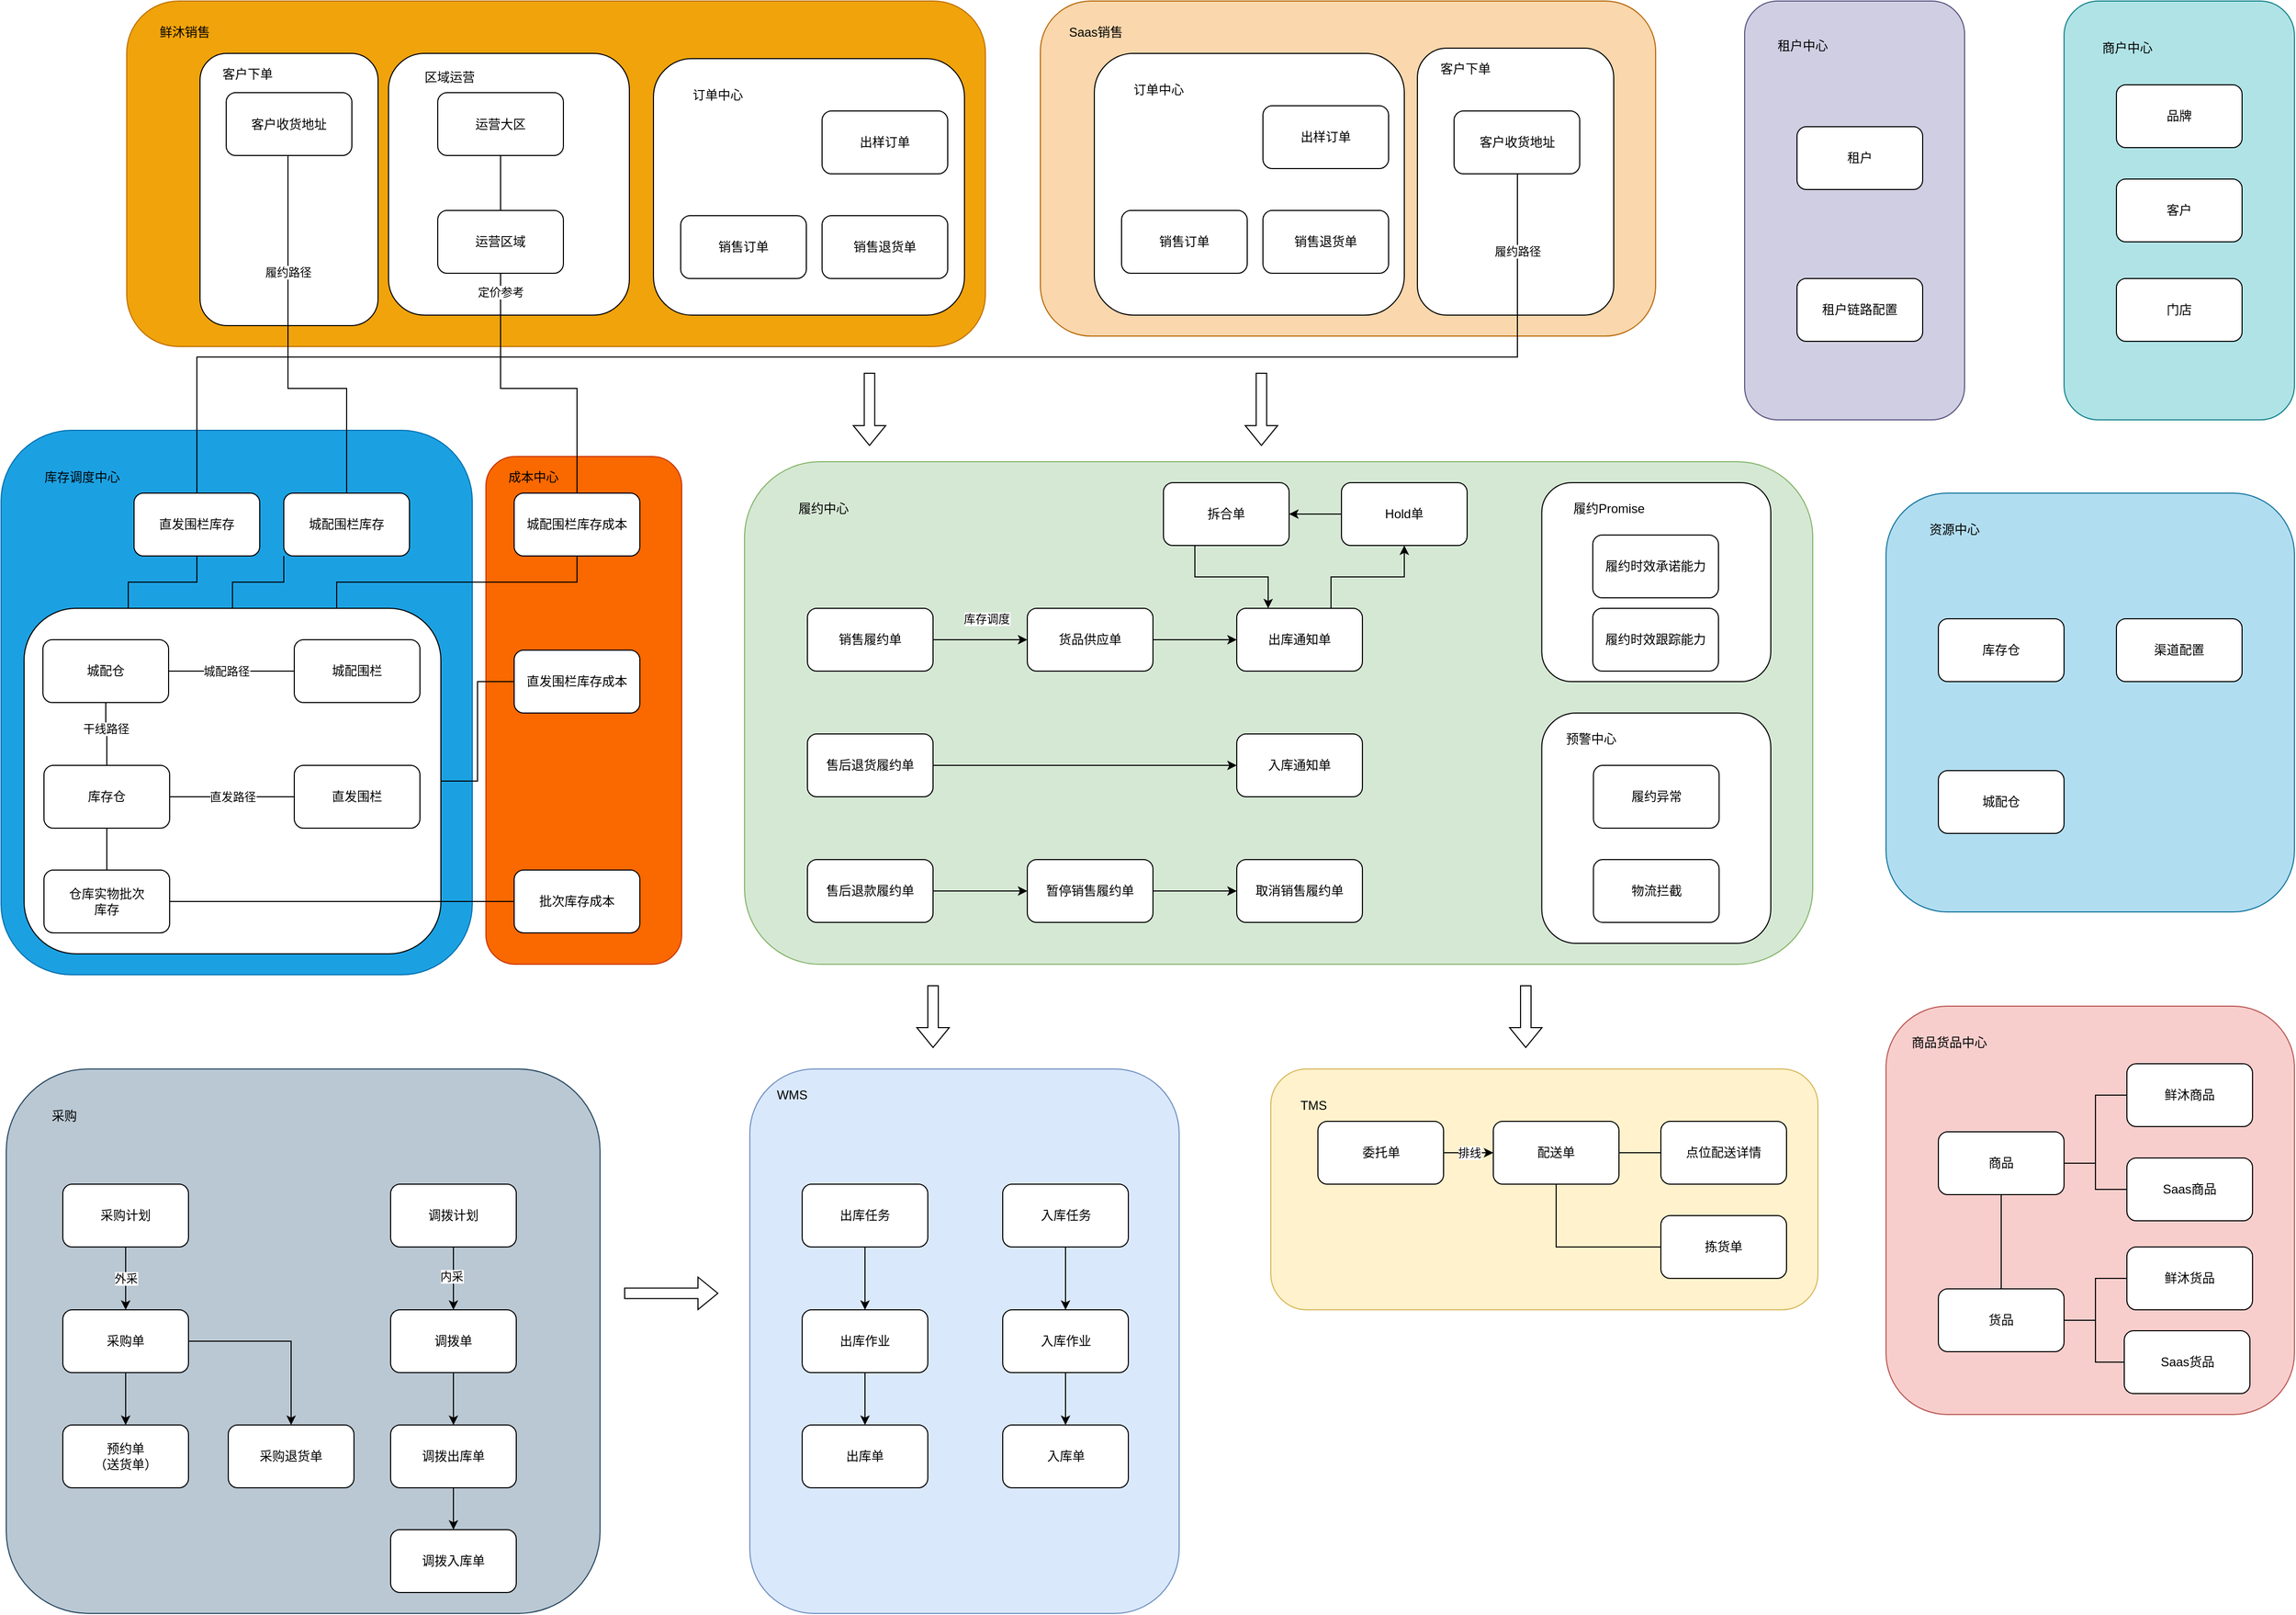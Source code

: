 <mxfile version="20.8.5" type="github">
  <diagram id="9BSfSEBx7n1tUxAudPgJ" name="第 1 页">
    <mxGraphModel dx="2293" dy="921" grid="1" gridSize="10" guides="1" tooltips="1" connect="1" arrows="1" fold="1" page="1" pageScale="1" pageWidth="827" pageHeight="1169" math="0" shadow="0">
      <root>
        <mxCell id="0" />
        <mxCell id="1" parent="0" />
        <mxCell id="_SclktuzGxWFYy_Q4PIl-282" value="" style="rounded=1;whiteSpace=wrap;html=1;fillColor=#b0e3e6;strokeColor=#0e8088;" vertex="1" parent="1">
          <mxGeometry x="1340" y="160" width="220" height="400" as="geometry" />
        </mxCell>
        <mxCell id="_SclktuzGxWFYy_Q4PIl-49" value="" style="rounded=1;whiteSpace=wrap;html=1;fillColor=#d5e8d4;strokeColor=#82b366;" vertex="1" parent="1">
          <mxGeometry x="80" y="600" width="1020" height="480" as="geometry" />
        </mxCell>
        <mxCell id="_SclktuzGxWFYy_Q4PIl-263" value="" style="rounded=1;whiteSpace=wrap;html=1;" vertex="1" parent="1">
          <mxGeometry x="841.25" y="620" width="218.75" height="190" as="geometry" />
        </mxCell>
        <mxCell id="_SclktuzGxWFYy_Q4PIl-259" value="" style="rounded=1;whiteSpace=wrap;html=1;" vertex="1" parent="1">
          <mxGeometry x="841.25" y="840" width="218.75" height="220" as="geometry" />
        </mxCell>
        <mxCell id="_SclktuzGxWFYy_Q4PIl-86" value="" style="rounded=1;whiteSpace=wrap;html=1;fillColor=#fad7ac;strokeColor=#b46504;" vertex="1" parent="1">
          <mxGeometry x="362.5" y="160" width="587.5" height="320" as="geometry" />
        </mxCell>
        <mxCell id="_SclktuzGxWFYy_Q4PIl-243" value="" style="rounded=1;whiteSpace=wrap;html=1;" vertex="1" parent="1">
          <mxGeometry x="722.5" y="205" width="187.5" height="255" as="geometry" />
        </mxCell>
        <mxCell id="_SclktuzGxWFYy_Q4PIl-111" value="" style="rounded=1;whiteSpace=wrap;html=1;fillColor=#f0a30a;fontColor=#000000;strokeColor=#BD7000;" vertex="1" parent="1">
          <mxGeometry x="-510" y="160" width="820" height="330" as="geometry" />
        </mxCell>
        <mxCell id="_SclktuzGxWFYy_Q4PIl-241" value="" style="rounded=1;whiteSpace=wrap;html=1;" vertex="1" parent="1">
          <mxGeometry x="-440" y="210" width="170" height="260" as="geometry" />
        </mxCell>
        <mxCell id="_SclktuzGxWFYy_Q4PIl-184" value="" style="rounded=1;whiteSpace=wrap;html=1;" vertex="1" parent="1">
          <mxGeometry x="414" y="210" width="296" height="250" as="geometry" />
        </mxCell>
        <mxCell id="_SclktuzGxWFYy_Q4PIl-182" value="" style="rounded=1;whiteSpace=wrap;html=1;" vertex="1" parent="1">
          <mxGeometry x="-260" y="210" width="230" height="250" as="geometry" />
        </mxCell>
        <mxCell id="_SclktuzGxWFYy_Q4PIl-158" value="" style="rounded=1;whiteSpace=wrap;html=1;fillColor=#fa6800;fontColor=#000000;strokeColor=#C73500;" vertex="1" parent="1">
          <mxGeometry x="-167" y="595" width="187" height="485" as="geometry" />
        </mxCell>
        <mxCell id="_SclktuzGxWFYy_Q4PIl-98" value="" style="rounded=1;whiteSpace=wrap;html=1;fillColor=#1ba1e2;fontColor=#ffffff;strokeColor=#006EAF;" vertex="1" parent="1">
          <mxGeometry x="-630" y="570" width="450" height="520" as="geometry" />
        </mxCell>
        <mxCell id="_SclktuzGxWFYy_Q4PIl-151" style="edgeStyle=orthogonalEdgeStyle;rounded=0;orthogonalLoop=1;jettySize=auto;html=1;exitX=0.75;exitY=0;exitDx=0;exitDy=0;endArrow=none;endFill=0;" edge="1" parent="1" source="_SclktuzGxWFYy_Q4PIl-149" target="_SclktuzGxWFYy_Q4PIl-146">
          <mxGeometry relative="1" as="geometry" />
        </mxCell>
        <mxCell id="_SclktuzGxWFYy_Q4PIl-199" style="edgeStyle=orthogonalEdgeStyle;rounded=0;orthogonalLoop=1;jettySize=auto;html=1;exitX=1;exitY=0.5;exitDx=0;exitDy=0;endArrow=none;endFill=0;" edge="1" parent="1" source="_SclktuzGxWFYy_Q4PIl-149" target="_SclktuzGxWFYy_Q4PIl-198">
          <mxGeometry relative="1" as="geometry" />
        </mxCell>
        <mxCell id="_SclktuzGxWFYy_Q4PIl-149" value="" style="rounded=1;whiteSpace=wrap;html=1;" vertex="1" parent="1">
          <mxGeometry x="-608" y="740" width="398" height="330" as="geometry" />
        </mxCell>
        <mxCell id="_SclktuzGxWFYy_Q4PIl-127" value="" style="rounded=1;whiteSpace=wrap;html=1;fillColor=#fff2cc;strokeColor=#d6b656;" vertex="1" parent="1">
          <mxGeometry x="582.5" y="1180" width="522.5" height="230" as="geometry" />
        </mxCell>
        <mxCell id="_SclktuzGxWFYy_Q4PIl-96" value="" style="rounded=1;whiteSpace=wrap;html=1;fillColor=#f8cecc;strokeColor=#b85450;" vertex="1" parent="1">
          <mxGeometry x="1170" y="1120" width="390" height="390" as="geometry" />
        </mxCell>
        <mxCell id="_SclktuzGxWFYy_Q4PIl-63" value="" style="rounded=1;whiteSpace=wrap;html=1;fillColor=#dae8fc;strokeColor=#6c8ebf;" vertex="1" parent="1">
          <mxGeometry x="85" y="1180" width="410" height="520" as="geometry" />
        </mxCell>
        <mxCell id="_SclktuzGxWFYy_Q4PIl-50" value="履约中心" style="text;html=1;align=center;verticalAlign=middle;resizable=0;points=[];autosize=1;strokeColor=none;fillColor=none;" vertex="1" parent="1">
          <mxGeometry x="120" y="630" width="70" height="30" as="geometry" />
        </mxCell>
        <mxCell id="_SclktuzGxWFYy_Q4PIl-56" style="edgeStyle=orthogonalEdgeStyle;rounded=0;orthogonalLoop=1;jettySize=auto;html=1;exitX=1;exitY=0.5;exitDx=0;exitDy=0;entryX=0;entryY=0.5;entryDx=0;entryDy=0;" edge="1" parent="1" source="_SclktuzGxWFYy_Q4PIl-51" target="_SclktuzGxWFYy_Q4PIl-54">
          <mxGeometry relative="1" as="geometry" />
        </mxCell>
        <mxCell id="_SclktuzGxWFYy_Q4PIl-238" value="库存调度" style="edgeLabel;html=1;align=center;verticalAlign=middle;resizable=0;points=[];" vertex="1" connectable="0" parent="_SclktuzGxWFYy_Q4PIl-56">
          <mxGeometry x="-0.162" y="4" relative="1" as="geometry">
            <mxPoint x="13" y="-16" as="offset" />
          </mxGeometry>
        </mxCell>
        <mxCell id="_SclktuzGxWFYy_Q4PIl-51" value="销售履约单" style="rounded=1;whiteSpace=wrap;html=1;" vertex="1" parent="1">
          <mxGeometry x="140" y="740" width="120" height="60" as="geometry" />
        </mxCell>
        <mxCell id="_SclktuzGxWFYy_Q4PIl-61" style="edgeStyle=orthogonalEdgeStyle;rounded=0;orthogonalLoop=1;jettySize=auto;html=1;exitX=0.75;exitY=0;exitDx=0;exitDy=0;" edge="1" parent="1" source="_SclktuzGxWFYy_Q4PIl-52" target="_SclktuzGxWFYy_Q4PIl-59">
          <mxGeometry relative="1" as="geometry" />
        </mxCell>
        <mxCell id="_SclktuzGxWFYy_Q4PIl-52" value="出库通知单" style="rounded=1;whiteSpace=wrap;html=1;" vertex="1" parent="1">
          <mxGeometry x="550" y="740" width="120" height="60" as="geometry" />
        </mxCell>
        <mxCell id="_SclktuzGxWFYy_Q4PIl-57" style="edgeStyle=orthogonalEdgeStyle;rounded=0;orthogonalLoop=1;jettySize=auto;html=1;exitX=1;exitY=0.5;exitDx=0;exitDy=0;entryX=0;entryY=0.5;entryDx=0;entryDy=0;" edge="1" parent="1" source="_SclktuzGxWFYy_Q4PIl-54" target="_SclktuzGxWFYy_Q4PIl-52">
          <mxGeometry relative="1" as="geometry" />
        </mxCell>
        <mxCell id="_SclktuzGxWFYy_Q4PIl-54" value="货品供应单" style="rounded=1;whiteSpace=wrap;html=1;" vertex="1" parent="1">
          <mxGeometry x="350" y="740" width="120" height="60" as="geometry" />
        </mxCell>
        <mxCell id="_SclktuzGxWFYy_Q4PIl-55" value="入库通知单" style="rounded=1;whiteSpace=wrap;html=1;" vertex="1" parent="1">
          <mxGeometry x="550" y="860" width="120" height="60" as="geometry" />
        </mxCell>
        <mxCell id="_SclktuzGxWFYy_Q4PIl-62" style="edgeStyle=orthogonalEdgeStyle;rounded=0;orthogonalLoop=1;jettySize=auto;html=1;exitX=0;exitY=0.5;exitDx=0;exitDy=0;" edge="1" parent="1" source="_SclktuzGxWFYy_Q4PIl-59" target="_SclktuzGxWFYy_Q4PIl-60">
          <mxGeometry relative="1" as="geometry" />
        </mxCell>
        <mxCell id="_SclktuzGxWFYy_Q4PIl-59" value="Hold单" style="rounded=1;whiteSpace=wrap;html=1;" vertex="1" parent="1">
          <mxGeometry x="650" y="620" width="120" height="60" as="geometry" />
        </mxCell>
        <mxCell id="_SclktuzGxWFYy_Q4PIl-64" style="edgeStyle=orthogonalEdgeStyle;rounded=0;orthogonalLoop=1;jettySize=auto;html=1;exitX=0.25;exitY=1;exitDx=0;exitDy=0;entryX=0.25;entryY=0;entryDx=0;entryDy=0;" edge="1" parent="1" source="_SclktuzGxWFYy_Q4PIl-60" target="_SclktuzGxWFYy_Q4PIl-52">
          <mxGeometry relative="1" as="geometry" />
        </mxCell>
        <mxCell id="_SclktuzGxWFYy_Q4PIl-60" value="拆合单" style="rounded=1;whiteSpace=wrap;html=1;" vertex="1" parent="1">
          <mxGeometry x="480" y="620" width="120" height="60" as="geometry" />
        </mxCell>
        <mxCell id="_SclktuzGxWFYy_Q4PIl-65" value="WMS" style="text;html=1;align=center;verticalAlign=middle;resizable=0;points=[];autosize=1;strokeColor=none;fillColor=none;" vertex="1" parent="1">
          <mxGeometry x="100" y="1190" width="50" height="30" as="geometry" />
        </mxCell>
        <mxCell id="_SclktuzGxWFYy_Q4PIl-249" style="edgeStyle=orthogonalEdgeStyle;rounded=0;orthogonalLoop=1;jettySize=auto;html=1;exitX=0.5;exitY=1;exitDx=0;exitDy=0;endArrow=classic;endFill=1;" edge="1" parent="1" source="_SclktuzGxWFYy_Q4PIl-66" target="_SclktuzGxWFYy_Q4PIl-72">
          <mxGeometry relative="1" as="geometry" />
        </mxCell>
        <mxCell id="_SclktuzGxWFYy_Q4PIl-66" value="出库任务" style="rounded=1;whiteSpace=wrap;html=1;" vertex="1" parent="1">
          <mxGeometry x="135" y="1290" width="120" height="60" as="geometry" />
        </mxCell>
        <mxCell id="_SclktuzGxWFYy_Q4PIl-251" style="edgeStyle=orthogonalEdgeStyle;rounded=0;orthogonalLoop=1;jettySize=auto;html=1;exitX=0.5;exitY=1;exitDx=0;exitDy=0;endArrow=classic;endFill=1;" edge="1" parent="1" source="_SclktuzGxWFYy_Q4PIl-68" target="_SclktuzGxWFYy_Q4PIl-74">
          <mxGeometry relative="1" as="geometry" />
        </mxCell>
        <mxCell id="_SclktuzGxWFYy_Q4PIl-68" value="入库任务" style="rounded=1;whiteSpace=wrap;html=1;" vertex="1" parent="1">
          <mxGeometry x="326.5" y="1290" width="120" height="60" as="geometry" />
        </mxCell>
        <mxCell id="_SclktuzGxWFYy_Q4PIl-250" style="edgeStyle=orthogonalEdgeStyle;rounded=0;orthogonalLoop=1;jettySize=auto;html=1;exitX=0.5;exitY=1;exitDx=0;exitDy=0;endArrow=classic;endFill=1;" edge="1" parent="1" source="_SclktuzGxWFYy_Q4PIl-72" target="_SclktuzGxWFYy_Q4PIl-70">
          <mxGeometry relative="1" as="geometry" />
        </mxCell>
        <mxCell id="_SclktuzGxWFYy_Q4PIl-72" value="出库作业" style="rounded=1;whiteSpace=wrap;html=1;" vertex="1" parent="1">
          <mxGeometry x="135" y="1410" width="120" height="60" as="geometry" />
        </mxCell>
        <mxCell id="_SclktuzGxWFYy_Q4PIl-252" style="edgeStyle=orthogonalEdgeStyle;rounded=0;orthogonalLoop=1;jettySize=auto;html=1;exitX=0.5;exitY=1;exitDx=0;exitDy=0;entryX=0.5;entryY=0;entryDx=0;entryDy=0;endArrow=classic;endFill=1;" edge="1" parent="1" source="_SclktuzGxWFYy_Q4PIl-74" target="_SclktuzGxWFYy_Q4PIl-75">
          <mxGeometry relative="1" as="geometry" />
        </mxCell>
        <mxCell id="_SclktuzGxWFYy_Q4PIl-74" value="入库作业" style="rounded=1;whiteSpace=wrap;html=1;" vertex="1" parent="1">
          <mxGeometry x="326.5" y="1410" width="120" height="60" as="geometry" />
        </mxCell>
        <mxCell id="_SclktuzGxWFYy_Q4PIl-75" value="入库单" style="rounded=1;whiteSpace=wrap;html=1;" vertex="1" parent="1">
          <mxGeometry x="326.5" y="1520" width="120" height="60" as="geometry" />
        </mxCell>
        <mxCell id="_SclktuzGxWFYy_Q4PIl-132" style="edgeStyle=orthogonalEdgeStyle;rounded=0;orthogonalLoop=1;jettySize=auto;html=1;exitX=0.5;exitY=1;exitDx=0;exitDy=0;endArrow=none;endFill=0;" edge="1" parent="1" source="_SclktuzGxWFYy_Q4PIl-78" target="_SclktuzGxWFYy_Q4PIl-79">
          <mxGeometry relative="1" as="geometry" />
        </mxCell>
        <mxCell id="_SclktuzGxWFYy_Q4PIl-137" style="edgeStyle=orthogonalEdgeStyle;rounded=0;orthogonalLoop=1;jettySize=auto;html=1;exitX=1;exitY=0.5;exitDx=0;exitDy=0;entryX=0;entryY=0.5;entryDx=0;entryDy=0;endArrow=none;endFill=0;" edge="1" parent="1" source="_SclktuzGxWFYy_Q4PIl-78" target="_SclktuzGxWFYy_Q4PIl-134">
          <mxGeometry relative="1" as="geometry" />
        </mxCell>
        <mxCell id="_SclktuzGxWFYy_Q4PIl-138" style="edgeStyle=orthogonalEdgeStyle;rounded=0;orthogonalLoop=1;jettySize=auto;html=1;exitX=1;exitY=0.5;exitDx=0;exitDy=0;entryX=0;entryY=0.5;entryDx=0;entryDy=0;endArrow=none;endFill=0;" edge="1" parent="1" source="_SclktuzGxWFYy_Q4PIl-78" target="_SclktuzGxWFYy_Q4PIl-135">
          <mxGeometry relative="1" as="geometry" />
        </mxCell>
        <mxCell id="_SclktuzGxWFYy_Q4PIl-78" value="商品" style="rounded=1;whiteSpace=wrap;html=1;" vertex="1" parent="1">
          <mxGeometry x="1220" y="1240" width="120" height="60" as="geometry" />
        </mxCell>
        <mxCell id="_SclktuzGxWFYy_Q4PIl-141" style="edgeStyle=orthogonalEdgeStyle;rounded=0;orthogonalLoop=1;jettySize=auto;html=1;exitX=1;exitY=0.5;exitDx=0;exitDy=0;entryX=0;entryY=0.5;entryDx=0;entryDy=0;endArrow=none;endFill=0;" edge="1" parent="1" source="_SclktuzGxWFYy_Q4PIl-79" target="_SclktuzGxWFYy_Q4PIl-140">
          <mxGeometry relative="1" as="geometry" />
        </mxCell>
        <mxCell id="_SclktuzGxWFYy_Q4PIl-142" style="edgeStyle=orthogonalEdgeStyle;rounded=0;orthogonalLoop=1;jettySize=auto;html=1;exitX=1;exitY=0.5;exitDx=0;exitDy=0;endArrow=none;endFill=0;" edge="1" parent="1" source="_SclktuzGxWFYy_Q4PIl-79" target="_SclktuzGxWFYy_Q4PIl-139">
          <mxGeometry relative="1" as="geometry">
            <Array as="points">
              <mxPoint x="1370" y="1420" />
              <mxPoint x="1370" y="1460" />
            </Array>
          </mxGeometry>
        </mxCell>
        <mxCell id="_SclktuzGxWFYy_Q4PIl-79" value="货品" style="rounded=1;whiteSpace=wrap;html=1;" vertex="1" parent="1">
          <mxGeometry x="1220" y="1390" width="120" height="60" as="geometry" />
        </mxCell>
        <mxCell id="_SclktuzGxWFYy_Q4PIl-103" style="edgeStyle=orthogonalEdgeStyle;rounded=0;orthogonalLoop=1;jettySize=auto;html=1;exitX=0.5;exitY=0;exitDx=0;exitDy=0;entryX=0.5;entryY=1;entryDx=0;entryDy=0;endArrow=none;endFill=0;" edge="1" parent="1" source="_SclktuzGxWFYy_Q4PIl-80" target="_SclktuzGxWFYy_Q4PIl-101">
          <mxGeometry relative="1" as="geometry" />
        </mxCell>
        <mxCell id="_SclktuzGxWFYy_Q4PIl-155" style="edgeStyle=orthogonalEdgeStyle;rounded=0;orthogonalLoop=1;jettySize=auto;html=1;exitX=1;exitY=0.5;exitDx=0;exitDy=0;endArrow=none;endFill=0;" edge="1" parent="1" source="_SclktuzGxWFYy_Q4PIl-80" target="_SclktuzGxWFYy_Q4PIl-154">
          <mxGeometry relative="1" as="geometry" />
        </mxCell>
        <mxCell id="_SclktuzGxWFYy_Q4PIl-80" value="仓库实物批次&lt;br&gt;库存" style="rounded=1;whiteSpace=wrap;html=1;" vertex="1" parent="1">
          <mxGeometry x="-589" y="990" width="120" height="60" as="geometry" />
        </mxCell>
        <mxCell id="_SclktuzGxWFYy_Q4PIl-85" value="销售订单" style="rounded=1;whiteSpace=wrap;html=1;" vertex="1" parent="1">
          <mxGeometry x="440" y="360" width="120" height="60" as="geometry" />
        </mxCell>
        <mxCell id="_SclktuzGxWFYy_Q4PIl-87" value="Saas销售" style="text;html=1;align=center;verticalAlign=middle;resizable=0;points=[];autosize=1;strokeColor=none;fillColor=none;" vertex="1" parent="1">
          <mxGeometry x="380" y="175" width="70" height="30" as="geometry" />
        </mxCell>
        <mxCell id="_SclktuzGxWFYy_Q4PIl-88" value="销售退货单" style="rounded=1;whiteSpace=wrap;html=1;" vertex="1" parent="1">
          <mxGeometry x="575" y="360" width="120" height="60" as="geometry" />
        </mxCell>
        <mxCell id="_SclktuzGxWFYy_Q4PIl-89" value="出样订单" style="rounded=1;whiteSpace=wrap;html=1;" vertex="1" parent="1">
          <mxGeometry x="575" y="260" width="120" height="60" as="geometry" />
        </mxCell>
        <mxCell id="_SclktuzGxWFYy_Q4PIl-97" value="商品货品中心" style="text;html=1;align=center;verticalAlign=middle;resizable=0;points=[];autosize=1;strokeColor=none;fillColor=none;" vertex="1" parent="1">
          <mxGeometry x="1180" y="1140" width="100" height="30" as="geometry" />
        </mxCell>
        <mxCell id="_SclktuzGxWFYy_Q4PIl-99" value="库存调度中心" style="text;html=1;align=center;verticalAlign=middle;resizable=0;points=[];autosize=1;strokeColor=none;fillColor=none;" vertex="1" parent="1">
          <mxGeometry x="-603" y="600" width="100" height="30" as="geometry" />
        </mxCell>
        <mxCell id="_SclktuzGxWFYy_Q4PIl-100" value="城配围栏" style="rounded=1;whiteSpace=wrap;html=1;" vertex="1" parent="1">
          <mxGeometry x="-350" y="770" width="120" height="60" as="geometry" />
        </mxCell>
        <mxCell id="_SclktuzGxWFYy_Q4PIl-104" style="edgeStyle=orthogonalEdgeStyle;rounded=0;orthogonalLoop=1;jettySize=auto;html=1;exitX=0.5;exitY=0;exitDx=0;exitDy=0;endArrow=none;endFill=0;" edge="1" parent="1" source="_SclktuzGxWFYy_Q4PIl-101" target="_SclktuzGxWFYy_Q4PIl-102">
          <mxGeometry relative="1" as="geometry" />
        </mxCell>
        <mxCell id="_SclktuzGxWFYy_Q4PIl-106" value="干线路径" style="edgeLabel;html=1;align=center;verticalAlign=middle;resizable=0;points=[];" vertex="1" connectable="0" parent="_SclktuzGxWFYy_Q4PIl-104">
          <mxGeometry x="0.176" y="1" relative="1" as="geometry">
            <mxPoint x="1" as="offset" />
          </mxGeometry>
        </mxCell>
        <mxCell id="_SclktuzGxWFYy_Q4PIl-196" value="直发路径" style="edgeStyle=orthogonalEdgeStyle;rounded=0;orthogonalLoop=1;jettySize=auto;html=1;exitX=1;exitY=0.5;exitDx=0;exitDy=0;endArrow=none;endFill=0;" edge="1" parent="1" source="_SclktuzGxWFYy_Q4PIl-101" target="_SclktuzGxWFYy_Q4PIl-195">
          <mxGeometry relative="1" as="geometry" />
        </mxCell>
        <mxCell id="_SclktuzGxWFYy_Q4PIl-101" value="库存仓" style="rounded=1;whiteSpace=wrap;html=1;" vertex="1" parent="1">
          <mxGeometry x="-589" y="890" width="120" height="60" as="geometry" />
        </mxCell>
        <mxCell id="_SclktuzGxWFYy_Q4PIl-105" style="edgeStyle=orthogonalEdgeStyle;rounded=0;orthogonalLoop=1;jettySize=auto;html=1;exitX=1;exitY=0.5;exitDx=0;exitDy=0;endArrow=none;endFill=0;" edge="1" parent="1" source="_SclktuzGxWFYy_Q4PIl-102" target="_SclktuzGxWFYy_Q4PIl-100">
          <mxGeometry relative="1" as="geometry" />
        </mxCell>
        <mxCell id="_SclktuzGxWFYy_Q4PIl-107" value="城配路径" style="edgeLabel;html=1;align=center;verticalAlign=middle;resizable=0;points=[];" vertex="1" connectable="0" parent="_SclktuzGxWFYy_Q4PIl-105">
          <mxGeometry x="-0.258" y="-1" relative="1" as="geometry">
            <mxPoint x="10" y="-1" as="offset" />
          </mxGeometry>
        </mxCell>
        <mxCell id="_SclktuzGxWFYy_Q4PIl-102" value="城配仓" style="rounded=1;whiteSpace=wrap;html=1;" vertex="1" parent="1">
          <mxGeometry x="-590" y="770" width="120" height="60" as="geometry" />
        </mxCell>
        <mxCell id="_SclktuzGxWFYy_Q4PIl-152" style="edgeStyle=orthogonalEdgeStyle;rounded=0;orthogonalLoop=1;jettySize=auto;html=1;exitX=0.5;exitY=1;exitDx=0;exitDy=0;endArrow=none;endFill=0;" edge="1" parent="1" source="_SclktuzGxWFYy_Q4PIl-108" target="_SclktuzGxWFYy_Q4PIl-109">
          <mxGeometry relative="1" as="geometry" />
        </mxCell>
        <mxCell id="_SclktuzGxWFYy_Q4PIl-108" value="运营大区" style="rounded=1;whiteSpace=wrap;html=1;" vertex="1" parent="1">
          <mxGeometry x="-213" y="247.5" width="120" height="60" as="geometry" />
        </mxCell>
        <mxCell id="_SclktuzGxWFYy_Q4PIl-161" style="edgeStyle=orthogonalEdgeStyle;rounded=0;orthogonalLoop=1;jettySize=auto;html=1;exitX=0.5;exitY=1;exitDx=0;exitDy=0;endArrow=none;endFill=0;" edge="1" parent="1" source="_SclktuzGxWFYy_Q4PIl-109" target="_SclktuzGxWFYy_Q4PIl-146">
          <mxGeometry relative="1" as="geometry">
            <Array as="points">
              <mxPoint x="-153" y="530" />
              <mxPoint x="-80" y="530" />
            </Array>
          </mxGeometry>
        </mxCell>
        <mxCell id="_SclktuzGxWFYy_Q4PIl-162" value="定价参考" style="edgeLabel;html=1;align=center;verticalAlign=middle;resizable=0;points=[];" vertex="1" connectable="0" parent="_SclktuzGxWFYy_Q4PIl-161">
          <mxGeometry x="-0.722" y="1" relative="1" as="geometry">
            <mxPoint x="-1" y="-22" as="offset" />
          </mxGeometry>
        </mxCell>
        <mxCell id="_SclktuzGxWFYy_Q4PIl-109" value="运营区域" style="rounded=1;whiteSpace=wrap;html=1;" vertex="1" parent="1">
          <mxGeometry x="-213" y="360" width="120" height="60" as="geometry" />
        </mxCell>
        <mxCell id="_SclktuzGxWFYy_Q4PIl-112" value="鲜沐销售" style="text;html=1;align=center;verticalAlign=middle;resizable=0;points=[];autosize=1;strokeColor=none;fillColor=none;" vertex="1" parent="1">
          <mxGeometry x="-490" y="175" width="70" height="30" as="geometry" />
        </mxCell>
        <mxCell id="_SclktuzGxWFYy_Q4PIl-118" style="edgeStyle=orthogonalEdgeStyle;rounded=0;orthogonalLoop=1;jettySize=auto;html=1;exitX=1;exitY=0.5;exitDx=0;exitDy=0;endArrow=classic;endFill=1;" edge="1" parent="1" source="_SclktuzGxWFYy_Q4PIl-115" target="_SclktuzGxWFYy_Q4PIl-55">
          <mxGeometry relative="1" as="geometry" />
        </mxCell>
        <mxCell id="_SclktuzGxWFYy_Q4PIl-115" value="售后退货履约单" style="rounded=1;whiteSpace=wrap;html=1;" vertex="1" parent="1">
          <mxGeometry x="140" y="860" width="120" height="60" as="geometry" />
        </mxCell>
        <mxCell id="_SclktuzGxWFYy_Q4PIl-120" style="edgeStyle=orthogonalEdgeStyle;rounded=0;orthogonalLoop=1;jettySize=auto;html=1;exitX=1;exitY=0.5;exitDx=0;exitDy=0;endArrow=classic;endFill=1;" edge="1" parent="1" source="_SclktuzGxWFYy_Q4PIl-116" target="_SclktuzGxWFYy_Q4PIl-119">
          <mxGeometry relative="1" as="geometry" />
        </mxCell>
        <mxCell id="_SclktuzGxWFYy_Q4PIl-116" value="售后退款履约单" style="rounded=1;whiteSpace=wrap;html=1;" vertex="1" parent="1">
          <mxGeometry x="140" y="980" width="120" height="60" as="geometry" />
        </mxCell>
        <mxCell id="_SclktuzGxWFYy_Q4PIl-122" style="edgeStyle=orthogonalEdgeStyle;rounded=0;orthogonalLoop=1;jettySize=auto;html=1;exitX=1;exitY=0.5;exitDx=0;exitDy=0;endArrow=classic;endFill=1;" edge="1" parent="1" source="_SclktuzGxWFYy_Q4PIl-119" target="_SclktuzGxWFYy_Q4PIl-121">
          <mxGeometry relative="1" as="geometry" />
        </mxCell>
        <mxCell id="_SclktuzGxWFYy_Q4PIl-119" value="暂停销售履约单" style="rounded=1;whiteSpace=wrap;html=1;" vertex="1" parent="1">
          <mxGeometry x="350" y="980" width="120" height="60" as="geometry" />
        </mxCell>
        <mxCell id="_SclktuzGxWFYy_Q4PIl-121" value="取消销售履约单" style="rounded=1;whiteSpace=wrap;html=1;" vertex="1" parent="1">
          <mxGeometry x="550" y="980" width="120" height="60" as="geometry" />
        </mxCell>
        <mxCell id="_SclktuzGxWFYy_Q4PIl-128" value="TMS" style="text;html=1;align=center;verticalAlign=middle;resizable=0;points=[];autosize=1;strokeColor=none;fillColor=none;" vertex="1" parent="1">
          <mxGeometry x="597.5" y="1200" width="50" height="30" as="geometry" />
        </mxCell>
        <mxCell id="_SclktuzGxWFYy_Q4PIl-173" value="排线" style="edgeStyle=orthogonalEdgeStyle;rounded=0;orthogonalLoop=1;jettySize=auto;html=1;exitX=1;exitY=0.5;exitDx=0;exitDy=0;endArrow=classic;endFill=1;" edge="1" parent="1" source="_SclktuzGxWFYy_Q4PIl-130" target="_SclktuzGxWFYy_Q4PIl-172">
          <mxGeometry relative="1" as="geometry" />
        </mxCell>
        <mxCell id="_SclktuzGxWFYy_Q4PIl-130" value="委托单" style="rounded=1;whiteSpace=wrap;html=1;" vertex="1" parent="1">
          <mxGeometry x="627.5" y="1230" width="120" height="60" as="geometry" />
        </mxCell>
        <mxCell id="_SclktuzGxWFYy_Q4PIl-134" value="鲜沐商品" style="rounded=1;whiteSpace=wrap;html=1;" vertex="1" parent="1">
          <mxGeometry x="1400" y="1175" width="120" height="60" as="geometry" />
        </mxCell>
        <mxCell id="_SclktuzGxWFYy_Q4PIl-135" value="Saas商品" style="rounded=1;whiteSpace=wrap;html=1;" vertex="1" parent="1">
          <mxGeometry x="1400" y="1265" width="120" height="60" as="geometry" />
        </mxCell>
        <mxCell id="_SclktuzGxWFYy_Q4PIl-139" value="Saas货品" style="rounded=1;whiteSpace=wrap;html=1;" vertex="1" parent="1">
          <mxGeometry x="1397.5" y="1430" width="120" height="60" as="geometry" />
        </mxCell>
        <mxCell id="_SclktuzGxWFYy_Q4PIl-140" value="鲜沐货品" style="rounded=1;whiteSpace=wrap;html=1;" vertex="1" parent="1">
          <mxGeometry x="1400" y="1350" width="120" height="60" as="geometry" />
        </mxCell>
        <mxCell id="_SclktuzGxWFYy_Q4PIl-146" value="城配围栏库存成本" style="rounded=1;whiteSpace=wrap;html=1;" vertex="1" parent="1">
          <mxGeometry x="-140" y="630" width="120" height="60" as="geometry" />
        </mxCell>
        <mxCell id="_SclktuzGxWFYy_Q4PIl-154" value="批次库存成本" style="rounded=1;whiteSpace=wrap;html=1;" vertex="1" parent="1">
          <mxGeometry x="-140" y="990" width="120" height="60" as="geometry" />
        </mxCell>
        <mxCell id="_SclktuzGxWFYy_Q4PIl-157" style="edgeStyle=orthogonalEdgeStyle;rounded=0;orthogonalLoop=1;jettySize=auto;html=1;exitX=0;exitY=1;exitDx=0;exitDy=0;endArrow=none;endFill=0;" edge="1" parent="1" source="_SclktuzGxWFYy_Q4PIl-156" target="_SclktuzGxWFYy_Q4PIl-149">
          <mxGeometry relative="1" as="geometry" />
        </mxCell>
        <mxCell id="_SclktuzGxWFYy_Q4PIl-156" value="城配围栏库存" style="rounded=1;whiteSpace=wrap;html=1;" vertex="1" parent="1">
          <mxGeometry x="-360" y="630" width="120" height="60" as="geometry" />
        </mxCell>
        <mxCell id="_SclktuzGxWFYy_Q4PIl-159" value="成本中心" style="text;html=1;align=center;verticalAlign=middle;resizable=0;points=[];autosize=1;strokeColor=none;fillColor=none;" vertex="1" parent="1">
          <mxGeometry x="-157" y="600" width="70" height="30" as="geometry" />
        </mxCell>
        <mxCell id="_SclktuzGxWFYy_Q4PIl-170" value="履约路径" style="edgeStyle=orthogonalEdgeStyle;rounded=0;orthogonalLoop=1;jettySize=auto;html=1;exitX=0.5;exitY=1;exitDx=0;exitDy=0;endArrow=none;endFill=0;entryX=0.5;entryY=0;entryDx=0;entryDy=0;" edge="1" parent="1" source="_SclktuzGxWFYy_Q4PIl-163" target="_SclktuzGxWFYy_Q4PIl-156">
          <mxGeometry x="-0.405" relative="1" as="geometry">
            <Array as="points">
              <mxPoint x="-356" y="530" />
              <mxPoint x="-300" y="530" />
            </Array>
            <mxPoint y="-1" as="offset" />
          </mxGeometry>
        </mxCell>
        <mxCell id="_SclktuzGxWFYy_Q4PIl-163" value="客户收货地址" style="rounded=1;whiteSpace=wrap;html=1;" vertex="1" parent="1">
          <mxGeometry x="-415" y="247.5" width="120" height="60" as="geometry" />
        </mxCell>
        <mxCell id="_SclktuzGxWFYy_Q4PIl-175" style="edgeStyle=orthogonalEdgeStyle;rounded=0;orthogonalLoop=1;jettySize=auto;html=1;exitX=1;exitY=0.5;exitDx=0;exitDy=0;endArrow=none;endFill=0;" edge="1" parent="1" source="_SclktuzGxWFYy_Q4PIl-172" target="_SclktuzGxWFYy_Q4PIl-174">
          <mxGeometry relative="1" as="geometry" />
        </mxCell>
        <mxCell id="_SclktuzGxWFYy_Q4PIl-177" style="edgeStyle=orthogonalEdgeStyle;rounded=0;orthogonalLoop=1;jettySize=auto;html=1;exitX=0.5;exitY=1;exitDx=0;exitDy=0;entryX=0;entryY=0.5;entryDx=0;entryDy=0;endArrow=none;endFill=0;" edge="1" parent="1" source="_SclktuzGxWFYy_Q4PIl-172" target="_SclktuzGxWFYy_Q4PIl-176">
          <mxGeometry relative="1" as="geometry" />
        </mxCell>
        <mxCell id="_SclktuzGxWFYy_Q4PIl-172" value="配送单" style="rounded=1;whiteSpace=wrap;html=1;" vertex="1" parent="1">
          <mxGeometry x="795" y="1230" width="120" height="60" as="geometry" />
        </mxCell>
        <mxCell id="_SclktuzGxWFYy_Q4PIl-174" value="点位配送详情" style="rounded=1;whiteSpace=wrap;html=1;" vertex="1" parent="1">
          <mxGeometry x="955" y="1230" width="120" height="60" as="geometry" />
        </mxCell>
        <mxCell id="_SclktuzGxWFYy_Q4PIl-176" value="拣货单" style="rounded=1;whiteSpace=wrap;html=1;" vertex="1" parent="1">
          <mxGeometry x="955" y="1320" width="120" height="60" as="geometry" />
        </mxCell>
        <mxCell id="_SclktuzGxWFYy_Q4PIl-179" value="" style="shape=flexArrow;endArrow=classic;html=1;rounded=0;" edge="1" parent="1">
          <mxGeometry width="50" height="50" relative="1" as="geometry">
            <mxPoint x="199.29" y="515" as="sourcePoint" />
            <mxPoint x="199.29" y="585" as="targetPoint" />
          </mxGeometry>
        </mxCell>
        <mxCell id="_SclktuzGxWFYy_Q4PIl-180" value="" style="shape=flexArrow;endArrow=classic;html=1;rounded=0;" edge="1" parent="1">
          <mxGeometry width="50" height="50" relative="1" as="geometry">
            <mxPoint x="573.57" y="515" as="sourcePoint" />
            <mxPoint x="573.57" y="585" as="targetPoint" />
          </mxGeometry>
        </mxCell>
        <mxCell id="_SclktuzGxWFYy_Q4PIl-183" value="区域运营" style="text;html=1;align=center;verticalAlign=middle;resizable=0;points=[];autosize=1;strokeColor=none;fillColor=none;" vertex="1" parent="1">
          <mxGeometry x="-237" y="217.5" width="70" height="30" as="geometry" />
        </mxCell>
        <mxCell id="_SclktuzGxWFYy_Q4PIl-185" value="订单中心" style="text;html=1;align=center;verticalAlign=middle;resizable=0;points=[];autosize=1;strokeColor=none;fillColor=none;" vertex="1" parent="1">
          <mxGeometry x="440" y="230" width="70" height="30" as="geometry" />
        </mxCell>
        <mxCell id="_SclktuzGxWFYy_Q4PIl-188" value="" style="rounded=1;whiteSpace=wrap;html=1;" vertex="1" parent="1">
          <mxGeometry x="-7" y="215" width="297" height="245" as="geometry" />
        </mxCell>
        <mxCell id="_SclktuzGxWFYy_Q4PIl-189" value="销售订单" style="rounded=1;whiteSpace=wrap;html=1;" vertex="1" parent="1">
          <mxGeometry x="19" y="365" width="120" height="60" as="geometry" />
        </mxCell>
        <mxCell id="_SclktuzGxWFYy_Q4PIl-190" value="销售退货单" style="rounded=1;whiteSpace=wrap;html=1;" vertex="1" parent="1">
          <mxGeometry x="154" y="365" width="120" height="60" as="geometry" />
        </mxCell>
        <mxCell id="_SclktuzGxWFYy_Q4PIl-191" value="出样订单" style="rounded=1;whiteSpace=wrap;html=1;" vertex="1" parent="1">
          <mxGeometry x="154" y="265" width="120" height="60" as="geometry" />
        </mxCell>
        <mxCell id="_SclktuzGxWFYy_Q4PIl-192" value="订单中心" style="text;html=1;align=center;verticalAlign=middle;resizable=0;points=[];autosize=1;strokeColor=none;fillColor=none;" vertex="1" parent="1">
          <mxGeometry x="19" y="235" width="70" height="30" as="geometry" />
        </mxCell>
        <mxCell id="_SclktuzGxWFYy_Q4PIl-195" value="直发围栏" style="rounded=1;whiteSpace=wrap;html=1;" vertex="1" parent="1">
          <mxGeometry x="-350" y="890" width="120" height="60" as="geometry" />
        </mxCell>
        <mxCell id="_SclktuzGxWFYy_Q4PIl-198" value="直发围栏库存成本" style="rounded=1;whiteSpace=wrap;html=1;" vertex="1" parent="1">
          <mxGeometry x="-140" y="780" width="120" height="60" as="geometry" />
        </mxCell>
        <mxCell id="_SclktuzGxWFYy_Q4PIl-201" style="edgeStyle=orthogonalEdgeStyle;rounded=0;orthogonalLoop=1;jettySize=auto;html=1;exitX=0.5;exitY=1;exitDx=0;exitDy=0;entryX=0.25;entryY=0;entryDx=0;entryDy=0;endArrow=none;endFill=0;" edge="1" parent="1" source="_SclktuzGxWFYy_Q4PIl-200" target="_SclktuzGxWFYy_Q4PIl-149">
          <mxGeometry relative="1" as="geometry" />
        </mxCell>
        <mxCell id="_SclktuzGxWFYy_Q4PIl-205" style="edgeStyle=orthogonalEdgeStyle;rounded=0;orthogonalLoop=1;jettySize=auto;html=1;exitX=0.5;exitY=0;exitDx=0;exitDy=0;endArrow=none;endFill=0;" edge="1" parent="1" source="_SclktuzGxWFYy_Q4PIl-200" target="_SclktuzGxWFYy_Q4PIl-204">
          <mxGeometry relative="1" as="geometry">
            <Array as="points">
              <mxPoint x="-443" y="500" />
              <mxPoint x="818" y="500" />
            </Array>
          </mxGeometry>
        </mxCell>
        <mxCell id="_SclktuzGxWFYy_Q4PIl-240" value="履约路径" style="edgeLabel;html=1;align=center;verticalAlign=middle;resizable=0;points=[];" vertex="1" connectable="0" parent="_SclktuzGxWFYy_Q4PIl-205">
          <mxGeometry x="0.906" relative="1" as="geometry">
            <mxPoint as="offset" />
          </mxGeometry>
        </mxCell>
        <mxCell id="_SclktuzGxWFYy_Q4PIl-200" value="直发围栏库存" style="rounded=1;whiteSpace=wrap;html=1;" vertex="1" parent="1">
          <mxGeometry x="-503" y="630" width="120" height="60" as="geometry" />
        </mxCell>
        <mxCell id="_SclktuzGxWFYy_Q4PIl-204" value="客户收货地址" style="rounded=1;whiteSpace=wrap;html=1;" vertex="1" parent="1">
          <mxGeometry x="757.5" y="265" width="120" height="60" as="geometry" />
        </mxCell>
        <mxCell id="_SclktuzGxWFYy_Q4PIl-206" value="" style="rounded=1;whiteSpace=wrap;html=1;fillColor=#bac8d3;strokeColor=#23445d;" vertex="1" parent="1">
          <mxGeometry x="-625" y="1180" width="567" height="520" as="geometry" />
        </mxCell>
        <mxCell id="_SclktuzGxWFYy_Q4PIl-207" value="采购" style="text;html=1;align=center;verticalAlign=middle;resizable=0;points=[];autosize=1;strokeColor=none;fillColor=none;" vertex="1" parent="1">
          <mxGeometry x="-595" y="1210" width="50" height="30" as="geometry" />
        </mxCell>
        <mxCell id="_SclktuzGxWFYy_Q4PIl-209" value="" style="rounded=1;whiteSpace=wrap;html=1;fillColor=#b1ddf0;strokeColor=#10739e;" vertex="1" parent="1">
          <mxGeometry x="1170" y="630" width="390" height="400" as="geometry" />
        </mxCell>
        <mxCell id="_SclktuzGxWFYy_Q4PIl-210" value="资源中心" style="text;html=1;align=center;verticalAlign=middle;resizable=0;points=[];autosize=1;strokeColor=none;fillColor=none;" vertex="1" parent="1">
          <mxGeometry x="1200" y="650" width="70" height="30" as="geometry" />
        </mxCell>
        <mxCell id="_SclktuzGxWFYy_Q4PIl-211" value="库存仓" style="rounded=1;whiteSpace=wrap;html=1;" vertex="1" parent="1">
          <mxGeometry x="1220" y="750" width="120" height="60" as="geometry" />
        </mxCell>
        <mxCell id="_SclktuzGxWFYy_Q4PIl-212" value="城配仓" style="rounded=1;whiteSpace=wrap;html=1;" vertex="1" parent="1">
          <mxGeometry x="1220" y="895" width="120" height="60" as="geometry" />
        </mxCell>
        <mxCell id="_SclktuzGxWFYy_Q4PIl-215" style="edgeStyle=orthogonalEdgeStyle;rounded=0;orthogonalLoop=1;jettySize=auto;html=1;exitX=0.5;exitY=1;exitDx=0;exitDy=0;entryX=0.5;entryY=0;entryDx=0;entryDy=0;endArrow=classic;endFill=1;" edge="1" parent="1" source="_SclktuzGxWFYy_Q4PIl-213" target="_SclktuzGxWFYy_Q4PIl-214">
          <mxGeometry relative="1" as="geometry" />
        </mxCell>
        <mxCell id="_SclktuzGxWFYy_Q4PIl-217" value="外采" style="edgeLabel;html=1;align=center;verticalAlign=middle;resizable=0;points=[];" vertex="1" connectable="0" parent="_SclktuzGxWFYy_Q4PIl-215">
          <mxGeometry x="0.177" y="-4" relative="1" as="geometry">
            <mxPoint x="4" y="-6" as="offset" />
          </mxGeometry>
        </mxCell>
        <mxCell id="_SclktuzGxWFYy_Q4PIl-213" value="采购计划" style="rounded=1;whiteSpace=wrap;html=1;" vertex="1" parent="1">
          <mxGeometry x="-571" y="1290" width="120" height="60" as="geometry" />
        </mxCell>
        <mxCell id="_SclktuzGxWFYy_Q4PIl-221" style="edgeStyle=orthogonalEdgeStyle;rounded=0;orthogonalLoop=1;jettySize=auto;html=1;exitX=0.5;exitY=1;exitDx=0;exitDy=0;endArrow=classic;endFill=1;" edge="1" parent="1" source="_SclktuzGxWFYy_Q4PIl-214" target="_SclktuzGxWFYy_Q4PIl-220">
          <mxGeometry relative="1" as="geometry" />
        </mxCell>
        <mxCell id="_SclktuzGxWFYy_Q4PIl-248" style="edgeStyle=orthogonalEdgeStyle;rounded=0;orthogonalLoop=1;jettySize=auto;html=1;exitX=1;exitY=0.5;exitDx=0;exitDy=0;endArrow=classic;endFill=1;" edge="1" parent="1" source="_SclktuzGxWFYy_Q4PIl-214" target="_SclktuzGxWFYy_Q4PIl-247">
          <mxGeometry relative="1" as="geometry" />
        </mxCell>
        <mxCell id="_SclktuzGxWFYy_Q4PIl-214" value="采购单" style="rounded=1;whiteSpace=wrap;html=1;" vertex="1" parent="1">
          <mxGeometry x="-571" y="1410" width="120" height="60" as="geometry" />
        </mxCell>
        <mxCell id="_SclktuzGxWFYy_Q4PIl-223" style="edgeStyle=orthogonalEdgeStyle;rounded=0;orthogonalLoop=1;jettySize=auto;html=1;exitX=0.5;exitY=1;exitDx=0;exitDy=0;entryX=0.5;entryY=0;entryDx=0;entryDy=0;endArrow=classic;endFill=1;" edge="1" parent="1" source="_SclktuzGxWFYy_Q4PIl-216" target="_SclktuzGxWFYy_Q4PIl-222">
          <mxGeometry relative="1" as="geometry" />
        </mxCell>
        <mxCell id="_SclktuzGxWFYy_Q4PIl-224" value="内采" style="edgeLabel;html=1;align=center;verticalAlign=middle;resizable=0;points=[];" vertex="1" connectable="0" parent="_SclktuzGxWFYy_Q4PIl-223">
          <mxGeometry x="-0.081" y="-2" relative="1" as="geometry">
            <mxPoint as="offset" />
          </mxGeometry>
        </mxCell>
        <mxCell id="_SclktuzGxWFYy_Q4PIl-216" value="调拨计划" style="rounded=1;whiteSpace=wrap;html=1;" vertex="1" parent="1">
          <mxGeometry x="-258" y="1290" width="120" height="60" as="geometry" />
        </mxCell>
        <mxCell id="_SclktuzGxWFYy_Q4PIl-220" value="预约单&lt;br&gt;（送货单）" style="rounded=1;whiteSpace=wrap;html=1;" vertex="1" parent="1">
          <mxGeometry x="-571" y="1520" width="120" height="60" as="geometry" />
        </mxCell>
        <mxCell id="_SclktuzGxWFYy_Q4PIl-228" style="edgeStyle=orthogonalEdgeStyle;rounded=0;orthogonalLoop=1;jettySize=auto;html=1;exitX=0.5;exitY=1;exitDx=0;exitDy=0;endArrow=classic;endFill=1;" edge="1" parent="1" source="_SclktuzGxWFYy_Q4PIl-222" target="_SclktuzGxWFYy_Q4PIl-226">
          <mxGeometry relative="1" as="geometry" />
        </mxCell>
        <mxCell id="_SclktuzGxWFYy_Q4PIl-222" value="调拨单" style="rounded=1;whiteSpace=wrap;html=1;" vertex="1" parent="1">
          <mxGeometry x="-258" y="1410" width="120" height="60" as="geometry" />
        </mxCell>
        <mxCell id="_SclktuzGxWFYy_Q4PIl-229" style="edgeStyle=orthogonalEdgeStyle;rounded=0;orthogonalLoop=1;jettySize=auto;html=1;exitX=0.5;exitY=1;exitDx=0;exitDy=0;entryX=0.5;entryY=0;entryDx=0;entryDy=0;endArrow=classic;endFill=1;" edge="1" parent="1" source="_SclktuzGxWFYy_Q4PIl-226" target="_SclktuzGxWFYy_Q4PIl-227">
          <mxGeometry relative="1" as="geometry" />
        </mxCell>
        <mxCell id="_SclktuzGxWFYy_Q4PIl-226" value="调拨出库单" style="rounded=1;whiteSpace=wrap;html=1;" vertex="1" parent="1">
          <mxGeometry x="-258" y="1520" width="120" height="60" as="geometry" />
        </mxCell>
        <mxCell id="_SclktuzGxWFYy_Q4PIl-227" value="调拨入库单" style="rounded=1;whiteSpace=wrap;html=1;" vertex="1" parent="1">
          <mxGeometry x="-258" y="1620" width="120" height="60" as="geometry" />
        </mxCell>
        <mxCell id="_SclktuzGxWFYy_Q4PIl-233" value="" style="rounded=1;whiteSpace=wrap;html=1;fillColor=#d0cee2;strokeColor=#56517e;" vertex="1" parent="1">
          <mxGeometry x="1035" y="160" width="210" height="400" as="geometry" />
        </mxCell>
        <mxCell id="_SclktuzGxWFYy_Q4PIl-234" value="租户中心" style="text;html=1;align=center;verticalAlign=middle;resizable=0;points=[];autosize=1;strokeColor=none;fillColor=none;" vertex="1" parent="1">
          <mxGeometry x="1055" y="187.5" width="70" height="30" as="geometry" />
        </mxCell>
        <mxCell id="_SclktuzGxWFYy_Q4PIl-235" value="租户" style="rounded=1;whiteSpace=wrap;html=1;" vertex="1" parent="1">
          <mxGeometry x="1085" y="280" width="120" height="60" as="geometry" />
        </mxCell>
        <mxCell id="_SclktuzGxWFYy_Q4PIl-236" value="租户链路配置" style="rounded=1;whiteSpace=wrap;html=1;" vertex="1" parent="1">
          <mxGeometry x="1085" y="425" width="120" height="60" as="geometry" />
        </mxCell>
        <mxCell id="_SclktuzGxWFYy_Q4PIl-239" value="渠道配置" style="rounded=1;whiteSpace=wrap;html=1;" vertex="1" parent="1">
          <mxGeometry x="1390" y="750" width="120" height="60" as="geometry" />
        </mxCell>
        <mxCell id="_SclktuzGxWFYy_Q4PIl-242" value="客户下单" style="text;html=1;align=center;verticalAlign=middle;resizable=0;points=[];autosize=1;strokeColor=none;fillColor=none;" vertex="1" parent="1">
          <mxGeometry x="-430" y="215" width="70" height="30" as="geometry" />
        </mxCell>
        <mxCell id="_SclktuzGxWFYy_Q4PIl-244" value="客户下单" style="text;html=1;align=center;verticalAlign=middle;resizable=0;points=[];autosize=1;strokeColor=none;fillColor=none;" vertex="1" parent="1">
          <mxGeometry x="732.5" y="210" width="70" height="30" as="geometry" />
        </mxCell>
        <mxCell id="_SclktuzGxWFYy_Q4PIl-70" value="出库单" style="rounded=1;whiteSpace=wrap;html=1;" vertex="1" parent="1">
          <mxGeometry x="135" y="1520" width="120" height="60" as="geometry" />
        </mxCell>
        <mxCell id="_SclktuzGxWFYy_Q4PIl-247" value="采购退货单" style="rounded=1;whiteSpace=wrap;html=1;" vertex="1" parent="1">
          <mxGeometry x="-413" y="1520" width="120" height="60" as="geometry" />
        </mxCell>
        <mxCell id="_SclktuzGxWFYy_Q4PIl-254" value="履约时效承诺能力" style="rounded=1;whiteSpace=wrap;html=1;" vertex="1" parent="1">
          <mxGeometry x="890" y="670" width="120" height="60" as="geometry" />
        </mxCell>
        <mxCell id="_SclktuzGxWFYy_Q4PIl-257" value="物流拦截" style="rounded=1;whiteSpace=wrap;html=1;" vertex="1" parent="1">
          <mxGeometry x="890.63" y="980" width="120" height="60" as="geometry" />
        </mxCell>
        <mxCell id="_SclktuzGxWFYy_Q4PIl-258" value="预警中心" style="text;html=1;align=center;verticalAlign=middle;resizable=0;points=[];autosize=1;strokeColor=none;fillColor=none;" vertex="1" parent="1">
          <mxGeometry x="852.5" y="850" width="70" height="30" as="geometry" />
        </mxCell>
        <mxCell id="_SclktuzGxWFYy_Q4PIl-261" value="履约异常" style="rounded=1;whiteSpace=wrap;html=1;" vertex="1" parent="1">
          <mxGeometry x="890.63" y="890" width="120" height="60" as="geometry" />
        </mxCell>
        <mxCell id="_SclktuzGxWFYy_Q4PIl-262" value="履约时效跟踪能力" style="rounded=1;whiteSpace=wrap;html=1;" vertex="1" parent="1">
          <mxGeometry x="890" y="740" width="120" height="60" as="geometry" />
        </mxCell>
        <mxCell id="_SclktuzGxWFYy_Q4PIl-264" value="履约Promise" style="text;html=1;align=center;verticalAlign=middle;resizable=0;points=[];autosize=1;strokeColor=none;fillColor=none;" vertex="1" parent="1">
          <mxGeometry x="860" y="630" width="90" height="30" as="geometry" />
        </mxCell>
        <mxCell id="_SclktuzGxWFYy_Q4PIl-273" value="" style="shape=flexArrow;endArrow=classic;html=1;rounded=0;" edge="1" parent="1">
          <mxGeometry width="50" height="50" relative="1" as="geometry">
            <mxPoint x="-35" y="1394.29" as="sourcePoint" />
            <mxPoint x="55" y="1394.29" as="targetPoint" />
          </mxGeometry>
        </mxCell>
        <mxCell id="_SclktuzGxWFYy_Q4PIl-275" value="" style="shape=flexArrow;endArrow=classic;html=1;rounded=0;" edge="1" parent="1">
          <mxGeometry width="50" height="50" relative="1" as="geometry">
            <mxPoint x="260" y="1100" as="sourcePoint" />
            <mxPoint x="260" y="1160" as="targetPoint" />
          </mxGeometry>
        </mxCell>
        <mxCell id="_SclktuzGxWFYy_Q4PIl-276" value="" style="shape=flexArrow;endArrow=classic;html=1;rounded=0;" edge="1" parent="1">
          <mxGeometry width="50" height="50" relative="1" as="geometry">
            <mxPoint x="826" y="1100.0" as="sourcePoint" />
            <mxPoint x="826" y="1160" as="targetPoint" />
          </mxGeometry>
        </mxCell>
        <mxCell id="_SclktuzGxWFYy_Q4PIl-277" value="客户" style="rounded=1;whiteSpace=wrap;html=1;" vertex="1" parent="1">
          <mxGeometry x="1390" y="330" width="120" height="60" as="geometry" />
        </mxCell>
        <mxCell id="_SclktuzGxWFYy_Q4PIl-278" value="商户中心" style="text;html=1;align=center;verticalAlign=middle;resizable=0;points=[];autosize=1;strokeColor=none;fillColor=none;" vertex="1" parent="1">
          <mxGeometry x="1365" y="190" width="70" height="30" as="geometry" />
        </mxCell>
        <mxCell id="_SclktuzGxWFYy_Q4PIl-279" value="品牌" style="rounded=1;whiteSpace=wrap;html=1;" vertex="1" parent="1">
          <mxGeometry x="1390" y="240" width="120" height="60" as="geometry" />
        </mxCell>
        <mxCell id="_SclktuzGxWFYy_Q4PIl-280" value="门店" style="rounded=1;whiteSpace=wrap;html=1;" vertex="1" parent="1">
          <mxGeometry x="1390" y="425" width="120" height="60" as="geometry" />
        </mxCell>
      </root>
    </mxGraphModel>
  </diagram>
</mxfile>
